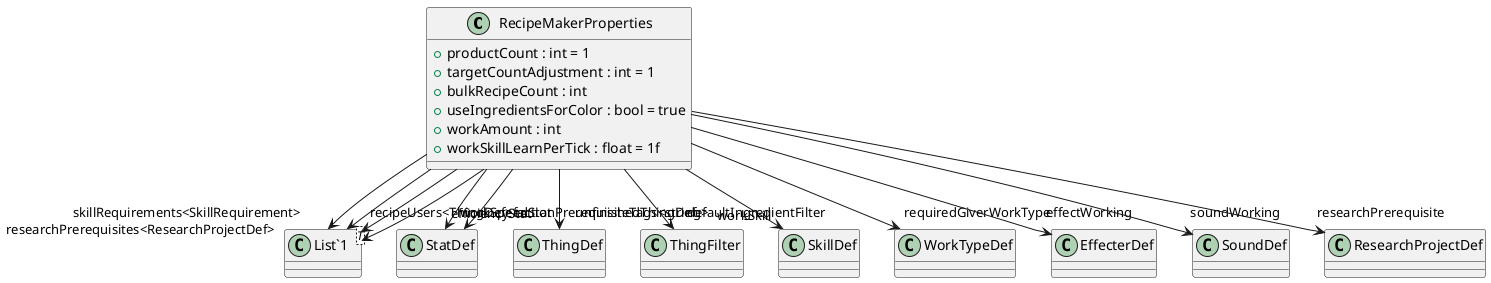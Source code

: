 @startuml
class RecipeMakerProperties {
    + productCount : int = 1
    + targetCountAdjustment : int = 1
    + bulkRecipeCount : int
    + useIngredientsForColor : bool = true
    + workAmount : int
    + workSkillLearnPerTick : float = 1f
}
class "List`1"<T> {
}
RecipeMakerProperties --> "workSpeedStat" StatDef
RecipeMakerProperties --> "efficiencyStat" StatDef
RecipeMakerProperties --> "unfinishedThingDef" ThingDef
RecipeMakerProperties --> "defaultIngredientFilter" ThingFilter
RecipeMakerProperties --> "skillRequirements<SkillRequirement>" "List`1"
RecipeMakerProperties --> "workSkill" SkillDef
RecipeMakerProperties --> "requiredGiverWorkType" WorkTypeDef
RecipeMakerProperties --> "effectWorking" EffecterDef
RecipeMakerProperties --> "soundWorking" SoundDef
RecipeMakerProperties --> "recipeUsers<ThingDef>" "List`1"
RecipeMakerProperties --> "researchPrerequisite" ResearchProjectDef
RecipeMakerProperties --> "researchPrerequisites<ResearchProjectDef>" "List`1"
RecipeMakerProperties --> "factionPrerequisiteTags<string>" "List`1"
@enduml
